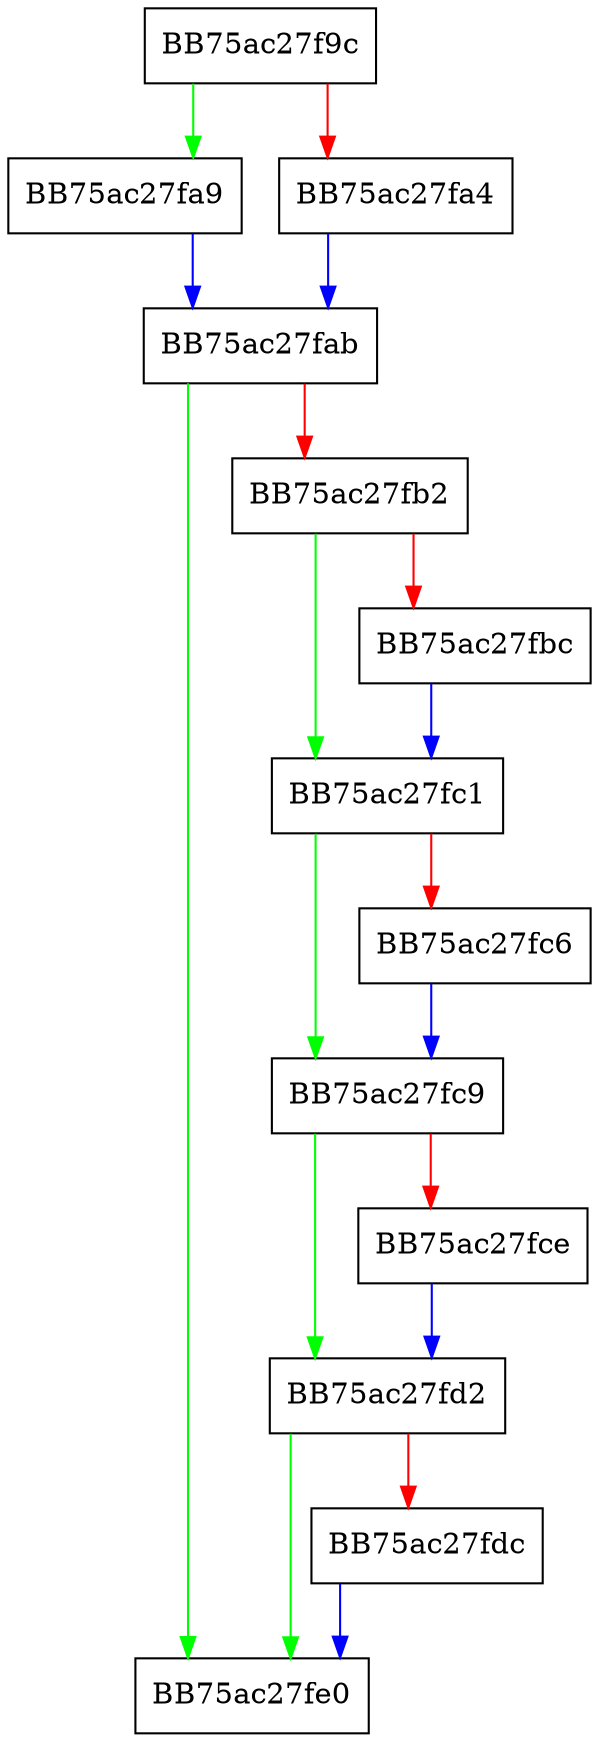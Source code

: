 digraph ZSTD_window_enforceMaxDist {
  node [shape="box"];
  graph [splines=ortho];
  BB75ac27f9c -> BB75ac27fa9 [color="green"];
  BB75ac27f9c -> BB75ac27fa4 [color="red"];
  BB75ac27fa4 -> BB75ac27fab [color="blue"];
  BB75ac27fa9 -> BB75ac27fab [color="blue"];
  BB75ac27fab -> BB75ac27fe0 [color="green"];
  BB75ac27fab -> BB75ac27fb2 [color="red"];
  BB75ac27fb2 -> BB75ac27fc1 [color="green"];
  BB75ac27fb2 -> BB75ac27fbc [color="red"];
  BB75ac27fbc -> BB75ac27fc1 [color="blue"];
  BB75ac27fc1 -> BB75ac27fc9 [color="green"];
  BB75ac27fc1 -> BB75ac27fc6 [color="red"];
  BB75ac27fc6 -> BB75ac27fc9 [color="blue"];
  BB75ac27fc9 -> BB75ac27fd2 [color="green"];
  BB75ac27fc9 -> BB75ac27fce [color="red"];
  BB75ac27fce -> BB75ac27fd2 [color="blue"];
  BB75ac27fd2 -> BB75ac27fe0 [color="green"];
  BB75ac27fd2 -> BB75ac27fdc [color="red"];
  BB75ac27fdc -> BB75ac27fe0 [color="blue"];
}